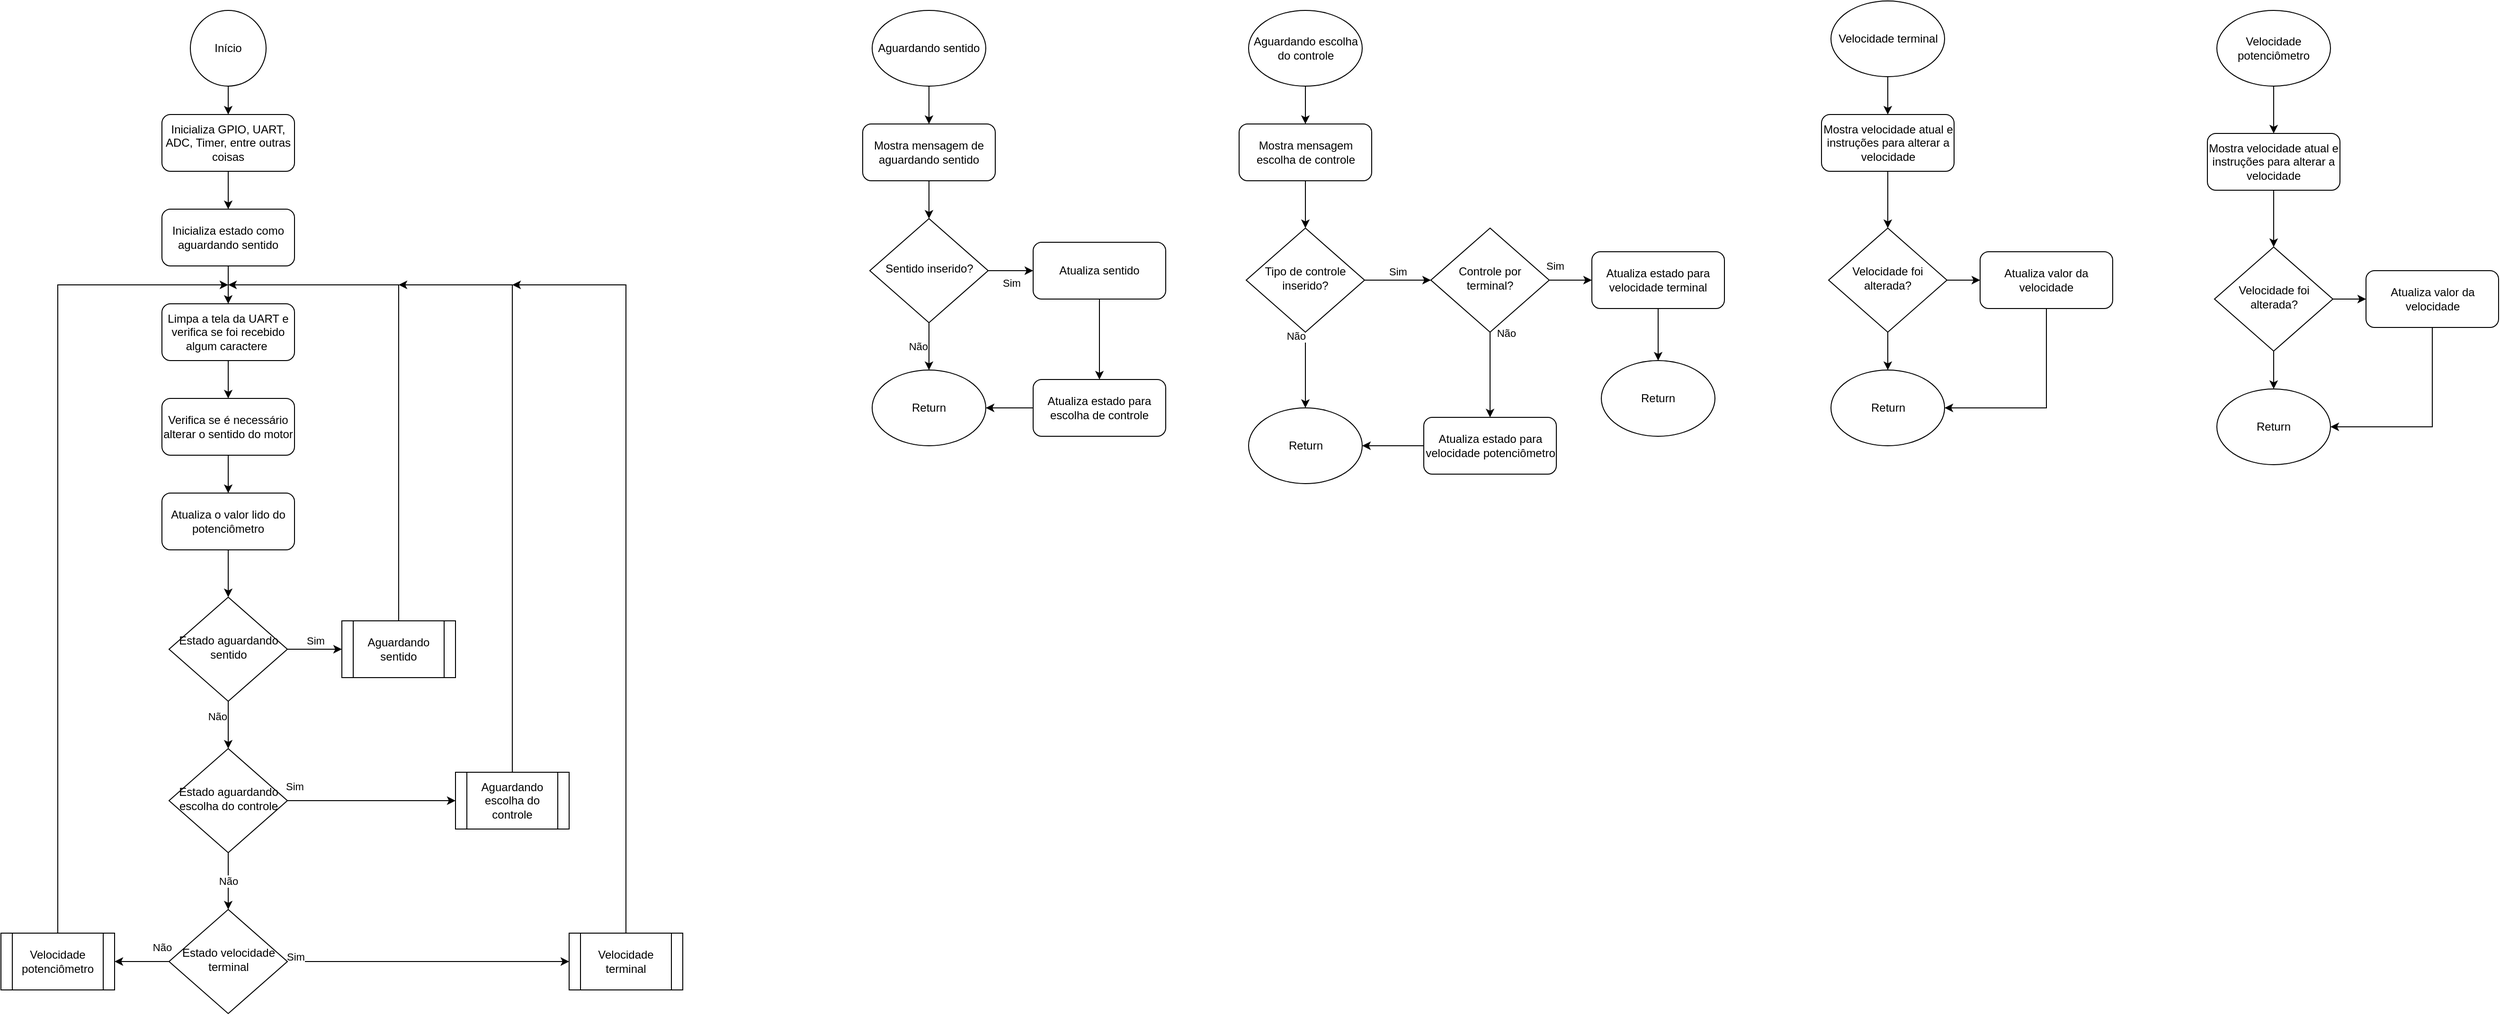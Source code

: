 <mxfile version="20.6.0" type="device"><diagram id="C5RBs43oDa-KdzZeNtuy" name="Page-1"><mxGraphModel dx="2310" dy="1939" grid="1" gridSize="10" guides="1" tooltips="1" connect="1" arrows="1" fold="1" page="1" pageScale="1" pageWidth="827" pageHeight="1169" math="0" shadow="0"><root><mxCell id="WIyWlLk6GJQsqaUBKTNV-0"/><mxCell id="WIyWlLk6GJQsqaUBKTNV-1" parent="WIyWlLk6GJQsqaUBKTNV-0"/><mxCell id="Qu8EdPr0NDhW-E1s05Qq-27" value="" style="edgeStyle=orthogonalEdgeStyle;rounded=0;orthogonalLoop=1;jettySize=auto;html=1;" parent="WIyWlLk6GJQsqaUBKTNV-1" source="WIyWlLk6GJQsqaUBKTNV-3" target="Qu8EdPr0NDhW-E1s05Qq-26" edge="1"><mxGeometry relative="1" as="geometry"/></mxCell><mxCell id="WIyWlLk6GJQsqaUBKTNV-3" value="Inicializa GPIO, UART, ADC, Timer, entre outras coisas" style="rounded=1;whiteSpace=wrap;html=1;fontSize=12;glass=0;strokeWidth=1;shadow=0;" parent="WIyWlLk6GJQsqaUBKTNV-1" vertex="1"><mxGeometry x="150" y="70" width="140" height="60" as="geometry"/></mxCell><mxCell id="Qu8EdPr0NDhW-E1s05Qq-71" value="" style="edgeStyle=orthogonalEdgeStyle;rounded=0;orthogonalLoop=1;jettySize=auto;html=1;" parent="WIyWlLk6GJQsqaUBKTNV-1" source="WIyWlLk6GJQsqaUBKTNV-7" target="Qu8EdPr0NDhW-E1s05Qq-1" edge="1"><mxGeometry relative="1" as="geometry"/></mxCell><mxCell id="WIyWlLk6GJQsqaUBKTNV-7" value="Limpa a tela da UART e verifica se foi recebido algum caractere&amp;nbsp;" style="rounded=1;whiteSpace=wrap;html=1;fontSize=12;glass=0;strokeWidth=1;shadow=0;" parent="WIyWlLk6GJQsqaUBKTNV-1" vertex="1"><mxGeometry x="150" y="270" width="140" height="60" as="geometry"/></mxCell><mxCell id="S4pw6s06OAykJ6dRfJ4l-0" value="" style="edgeStyle=orthogonalEdgeStyle;rounded=0;orthogonalLoop=1;jettySize=auto;html=1;" edge="1" parent="WIyWlLk6GJQsqaUBKTNV-1" source="Qu8EdPr0NDhW-E1s05Qq-0" target="Qu8EdPr0NDhW-E1s05Qq-73"><mxGeometry relative="1" as="geometry"/></mxCell><mxCell id="Qu8EdPr0NDhW-E1s05Qq-0" value="Atualiza o valor lido do potenciômetro" style="rounded=1;whiteSpace=wrap;html=1;fontSize=12;glass=0;strokeWidth=1;shadow=0;" parent="WIyWlLk6GJQsqaUBKTNV-1" vertex="1"><mxGeometry x="150" y="470" width="140" height="60" as="geometry"/></mxCell><mxCell id="Qu8EdPr0NDhW-E1s05Qq-72" value="" style="edgeStyle=orthogonalEdgeStyle;rounded=0;orthogonalLoop=1;jettySize=auto;html=1;" parent="WIyWlLk6GJQsqaUBKTNV-1" source="Qu8EdPr0NDhW-E1s05Qq-1" target="Qu8EdPr0NDhW-E1s05Qq-0" edge="1"><mxGeometry relative="1" as="geometry"/></mxCell><mxCell id="Qu8EdPr0NDhW-E1s05Qq-1" value="Verifica se é necessário alterar o sentido do motor" style="rounded=1;whiteSpace=wrap;html=1;fontSize=12;glass=0;strokeWidth=1;shadow=0;" parent="WIyWlLk6GJQsqaUBKTNV-1" vertex="1"><mxGeometry x="150" y="370" width="140" height="60" as="geometry"/></mxCell><mxCell id="Qu8EdPr0NDhW-E1s05Qq-14" value="" style="edgeStyle=orthogonalEdgeStyle;rounded=0;orthogonalLoop=1;jettySize=auto;html=1;" parent="WIyWlLk6GJQsqaUBKTNV-1" source="Qu8EdPr0NDhW-E1s05Qq-3" target="Qu8EdPr0NDhW-E1s05Qq-8" edge="1"><mxGeometry relative="1" as="geometry"/></mxCell><mxCell id="Qu8EdPr0NDhW-E1s05Qq-3" value="Mostra mensagem de aguardando sentido" style="rounded=1;whiteSpace=wrap;html=1;fontSize=12;glass=0;strokeWidth=1;shadow=0;" parent="WIyWlLk6GJQsqaUBKTNV-1" vertex="1"><mxGeometry x="890" y="80" width="140" height="60" as="geometry"/></mxCell><mxCell id="Qu8EdPr0NDhW-E1s05Qq-6" value="" style="edgeStyle=orthogonalEdgeStyle;rounded=0;orthogonalLoop=1;jettySize=auto;html=1;" parent="WIyWlLk6GJQsqaUBKTNV-1" source="Qu8EdPr0NDhW-E1s05Qq-5" target="WIyWlLk6GJQsqaUBKTNV-3" edge="1"><mxGeometry relative="1" as="geometry"/></mxCell><mxCell id="Qu8EdPr0NDhW-E1s05Qq-5" value="Início" style="ellipse;whiteSpace=wrap;html=1;aspect=fixed;" parent="WIyWlLk6GJQsqaUBKTNV-1" vertex="1"><mxGeometry x="180" y="-40" width="80" height="80" as="geometry"/></mxCell><mxCell id="Qu8EdPr0NDhW-E1s05Qq-19" value="" style="edgeStyle=orthogonalEdgeStyle;rounded=0;orthogonalLoop=1;jettySize=auto;html=1;" parent="WIyWlLk6GJQsqaUBKTNV-1" source="Qu8EdPr0NDhW-E1s05Qq-7" target="Qu8EdPr0NDhW-E1s05Qq-3" edge="1"><mxGeometry relative="1" as="geometry"/></mxCell><mxCell id="Qu8EdPr0NDhW-E1s05Qq-7" value="Aguardando sentido" style="ellipse;whiteSpace=wrap;html=1;" parent="WIyWlLk6GJQsqaUBKTNV-1" vertex="1"><mxGeometry x="900" y="-40" width="120" height="80" as="geometry"/></mxCell><mxCell id="Qu8EdPr0NDhW-E1s05Qq-11" value="Sim" style="edgeStyle=orthogonalEdgeStyle;rounded=0;orthogonalLoop=1;jettySize=auto;html=1;verticalAlign=top;" parent="WIyWlLk6GJQsqaUBKTNV-1" source="Qu8EdPr0NDhW-E1s05Qq-8" target="Qu8EdPr0NDhW-E1s05Qq-9" edge="1"><mxGeometry relative="1" as="geometry"/></mxCell><mxCell id="Qu8EdPr0NDhW-E1s05Qq-12" value="Não" style="edgeStyle=orthogonalEdgeStyle;rounded=0;orthogonalLoop=1;jettySize=auto;html=1;verticalAlign=middle;align=right;" parent="WIyWlLk6GJQsqaUBKTNV-1" source="Qu8EdPr0NDhW-E1s05Qq-8" target="Qu8EdPr0NDhW-E1s05Qq-10" edge="1"><mxGeometry relative="1" as="geometry"/></mxCell><mxCell id="Qu8EdPr0NDhW-E1s05Qq-8" value="Sentido inserido?" style="rhombus;whiteSpace=wrap;html=1;shadow=0;fontFamily=Helvetica;fontSize=12;align=center;strokeWidth=1;spacing=6;spacingTop=-4;" parent="WIyWlLk6GJQsqaUBKTNV-1" vertex="1"><mxGeometry x="897.5" y="180" width="125" height="110" as="geometry"/></mxCell><mxCell id="Qu8EdPr0NDhW-E1s05Qq-23" value="" style="edgeStyle=orthogonalEdgeStyle;rounded=0;orthogonalLoop=1;jettySize=auto;html=1;" parent="WIyWlLk6GJQsqaUBKTNV-1" source="Qu8EdPr0NDhW-E1s05Qq-9" target="Qu8EdPr0NDhW-E1s05Qq-22" edge="1"><mxGeometry relative="1" as="geometry"/></mxCell><mxCell id="Qu8EdPr0NDhW-E1s05Qq-9" value="Atualiza sentido" style="rounded=1;whiteSpace=wrap;html=1;fontSize=12;glass=0;strokeWidth=1;shadow=0;" parent="WIyWlLk6GJQsqaUBKTNV-1" vertex="1"><mxGeometry x="1070" y="205" width="140" height="60" as="geometry"/></mxCell><mxCell id="Qu8EdPr0NDhW-E1s05Qq-10" value="Return" style="ellipse;whiteSpace=wrap;html=1;" parent="WIyWlLk6GJQsqaUBKTNV-1" vertex="1"><mxGeometry x="900" y="340" width="120" height="80" as="geometry"/></mxCell><mxCell id="S4pw6s06OAykJ6dRfJ4l-2" style="edgeStyle=elbowEdgeStyle;rounded=0;orthogonalLoop=1;jettySize=auto;html=1;" edge="1" parent="WIyWlLk6GJQsqaUBKTNV-1" source="Qu8EdPr0NDhW-E1s05Qq-15"><mxGeometry relative="1" as="geometry"><mxPoint x="220" y="250" as="targetPoint"/><Array as="points"><mxPoint x="400" y="320"/></Array></mxGeometry></mxCell><mxCell id="Qu8EdPr0NDhW-E1s05Qq-15" value="Aguardando sentido" style="shape=process;whiteSpace=wrap;html=1;backgroundOutline=1;" parent="WIyWlLk6GJQsqaUBKTNV-1" vertex="1"><mxGeometry x="340" y="605" width="120" height="60" as="geometry"/></mxCell><mxCell id="Qu8EdPr0NDhW-E1s05Qq-45" value="" style="edgeStyle=orthogonalEdgeStyle;rounded=0;orthogonalLoop=1;jettySize=auto;html=1;" parent="WIyWlLk6GJQsqaUBKTNV-1" source="Qu8EdPr0NDhW-E1s05Qq-17" target="Qu8EdPr0NDhW-E1s05Qq-20" edge="1"><mxGeometry relative="1" as="geometry"/></mxCell><mxCell id="Qu8EdPr0NDhW-E1s05Qq-17" value="Aguardando escolha do controle" style="ellipse;whiteSpace=wrap;html=1;" parent="WIyWlLk6GJQsqaUBKTNV-1" vertex="1"><mxGeometry x="1297.5" y="-40" width="120" height="80" as="geometry"/></mxCell><mxCell id="S4pw6s06OAykJ6dRfJ4l-6" style="edgeStyle=elbowEdgeStyle;rounded=0;orthogonalLoop=1;jettySize=auto;html=1;exitX=0.5;exitY=0;exitDx=0;exitDy=0;" edge="1" parent="WIyWlLk6GJQsqaUBKTNV-1" source="Qu8EdPr0NDhW-E1s05Qq-18"><mxGeometry relative="1" as="geometry"><mxPoint x="400" y="250" as="targetPoint"/><Array as="points"><mxPoint x="520" y="680"/><mxPoint x="690" y="300"/></Array></mxGeometry></mxCell><mxCell id="Qu8EdPr0NDhW-E1s05Qq-18" value="Aguardando escolha do controle" style="shape=process;whiteSpace=wrap;html=1;backgroundOutline=1;" parent="WIyWlLk6GJQsqaUBKTNV-1" vertex="1"><mxGeometry x="460" y="765" width="120" height="60" as="geometry"/></mxCell><mxCell id="Qu8EdPr0NDhW-E1s05Qq-46" value="" style="edgeStyle=orthogonalEdgeStyle;rounded=0;orthogonalLoop=1;jettySize=auto;html=1;" parent="WIyWlLk6GJQsqaUBKTNV-1" source="Qu8EdPr0NDhW-E1s05Qq-20" target="Qu8EdPr0NDhW-E1s05Qq-21" edge="1"><mxGeometry relative="1" as="geometry"/></mxCell><mxCell id="Qu8EdPr0NDhW-E1s05Qq-20" value="Mostra mensagem escolha de controle" style="rounded=1;whiteSpace=wrap;html=1;fontSize=12;glass=0;strokeWidth=1;shadow=0;" parent="WIyWlLk6GJQsqaUBKTNV-1" vertex="1"><mxGeometry x="1287.5" y="80" width="140" height="60" as="geometry"/></mxCell><mxCell id="Qu8EdPr0NDhW-E1s05Qq-30" value="Sim" style="edgeStyle=orthogonalEdgeStyle;rounded=0;orthogonalLoop=1;jettySize=auto;html=1;verticalAlign=bottom;" parent="WIyWlLk6GJQsqaUBKTNV-1" source="Qu8EdPr0NDhW-E1s05Qq-21" target="Qu8EdPr0NDhW-E1s05Qq-29" edge="1"><mxGeometry relative="1" as="geometry"/></mxCell><mxCell id="Qu8EdPr0NDhW-E1s05Qq-41" value="" style="edgeStyle=orthogonalEdgeStyle;rounded=0;orthogonalLoop=1;jettySize=auto;html=1;verticalAlign=top;" parent="WIyWlLk6GJQsqaUBKTNV-1" source="Qu8EdPr0NDhW-E1s05Qq-21" target="Qu8EdPr0NDhW-E1s05Qq-35" edge="1"><mxGeometry relative="1" as="geometry"/></mxCell><mxCell id="Qu8EdPr0NDhW-E1s05Qq-47" value="Não" style="edgeLabel;html=1;align=right;verticalAlign=bottom;resizable=0;points=[];" parent="Qu8EdPr0NDhW-E1s05Qq-41" vertex="1" connectable="0"><mxGeometry x="-0.684" y="1" relative="1" as="geometry"><mxPoint as="offset"/></mxGeometry></mxCell><mxCell id="Qu8EdPr0NDhW-E1s05Qq-21" value="Tipo de controle inserido?" style="rhombus;whiteSpace=wrap;html=1;shadow=0;fontFamily=Helvetica;fontSize=12;align=center;strokeWidth=1;spacing=6;spacingTop=-4;" parent="WIyWlLk6GJQsqaUBKTNV-1" vertex="1"><mxGeometry x="1295" y="190" width="125" height="110" as="geometry"/></mxCell><mxCell id="Qu8EdPr0NDhW-E1s05Qq-24" value="" style="edgeStyle=orthogonalEdgeStyle;rounded=0;orthogonalLoop=1;jettySize=auto;html=1;" parent="WIyWlLk6GJQsqaUBKTNV-1" source="Qu8EdPr0NDhW-E1s05Qq-22" target="Qu8EdPr0NDhW-E1s05Qq-10" edge="1"><mxGeometry relative="1" as="geometry"/></mxCell><mxCell id="Qu8EdPr0NDhW-E1s05Qq-22" value="Atualiza estado para escolha de controle" style="rounded=1;whiteSpace=wrap;html=1;fontSize=12;glass=0;strokeWidth=1;shadow=0;" parent="WIyWlLk6GJQsqaUBKTNV-1" vertex="1"><mxGeometry x="1070" y="350" width="140" height="60" as="geometry"/></mxCell><mxCell id="Qu8EdPr0NDhW-E1s05Qq-70" value="" style="edgeStyle=orthogonalEdgeStyle;rounded=0;orthogonalLoop=1;jettySize=auto;html=1;" parent="WIyWlLk6GJQsqaUBKTNV-1" source="Qu8EdPr0NDhW-E1s05Qq-26" target="WIyWlLk6GJQsqaUBKTNV-7" edge="1"><mxGeometry relative="1" as="geometry"/></mxCell><mxCell id="Qu8EdPr0NDhW-E1s05Qq-26" value="Inicializa estado como aguardando sentido" style="rounded=1;whiteSpace=wrap;html=1;fontSize=12;glass=0;strokeWidth=1;shadow=0;" parent="WIyWlLk6GJQsqaUBKTNV-1" vertex="1"><mxGeometry x="150" y="170" width="140" height="60" as="geometry"/></mxCell><mxCell id="Qu8EdPr0NDhW-E1s05Qq-34" value="Não" style="edgeStyle=orthogonalEdgeStyle;rounded=0;orthogonalLoop=1;jettySize=auto;html=1;verticalAlign=bottom;align=right;entryX=0.5;entryY=0;entryDx=0;entryDy=0;" parent="WIyWlLk6GJQsqaUBKTNV-1" source="Qu8EdPr0NDhW-E1s05Qq-29" target="Qu8EdPr0NDhW-E1s05Qq-36" edge="1"><mxGeometry x="-0.789" y="28" relative="1" as="geometry"><mxPoint x="1552.5" y="360" as="targetPoint"/><mxPoint as="offset"/></mxGeometry></mxCell><mxCell id="S4pw6s06OAykJ6dRfJ4l-12" value="Sim" style="edgeStyle=elbowEdgeStyle;rounded=0;orthogonalLoop=1;jettySize=auto;html=1;" edge="1" parent="WIyWlLk6GJQsqaUBKTNV-1" source="Qu8EdPr0NDhW-E1s05Qq-29" target="Qu8EdPr0NDhW-E1s05Qq-37"><mxGeometry x="-0.778" y="15" relative="1" as="geometry"><mxPoint x="1" as="offset"/></mxGeometry></mxCell><mxCell id="Qu8EdPr0NDhW-E1s05Qq-29" value="Controle por terminal?" style="rhombus;whiteSpace=wrap;html=1;shadow=0;fontFamily=Helvetica;fontSize=12;align=center;strokeWidth=1;spacing=6;spacingTop=-4;" parent="WIyWlLk6GJQsqaUBKTNV-1" vertex="1"><mxGeometry x="1490" y="190" width="125" height="110" as="geometry"/></mxCell><mxCell id="Qu8EdPr0NDhW-E1s05Qq-35" value="Return" style="ellipse;whiteSpace=wrap;html=1;" parent="WIyWlLk6GJQsqaUBKTNV-1" vertex="1"><mxGeometry x="1297.5" y="380" width="120" height="80" as="geometry"/></mxCell><mxCell id="Qu8EdPr0NDhW-E1s05Qq-42" value="" style="edgeStyle=orthogonalEdgeStyle;rounded=0;orthogonalLoop=1;jettySize=auto;html=1;" parent="WIyWlLk6GJQsqaUBKTNV-1" source="Qu8EdPr0NDhW-E1s05Qq-36" target="Qu8EdPr0NDhW-E1s05Qq-35" edge="1"><mxGeometry relative="1" as="geometry"/></mxCell><mxCell id="Qu8EdPr0NDhW-E1s05Qq-36" value="Atualiza estado para velocidade potenciômetro" style="rounded=1;whiteSpace=wrap;html=1;fontSize=12;glass=0;strokeWidth=1;shadow=0;" parent="WIyWlLk6GJQsqaUBKTNV-1" vertex="1"><mxGeometry x="1482.5" y="390" width="140" height="60" as="geometry"/></mxCell><mxCell id="Qu8EdPr0NDhW-E1s05Qq-44" value="" style="edgeStyle=orthogonalEdgeStyle;rounded=0;orthogonalLoop=1;jettySize=auto;html=1;" parent="WIyWlLk6GJQsqaUBKTNV-1" source="Qu8EdPr0NDhW-E1s05Qq-37" target="Qu8EdPr0NDhW-E1s05Qq-43" edge="1"><mxGeometry relative="1" as="geometry"/></mxCell><mxCell id="Qu8EdPr0NDhW-E1s05Qq-37" value="Atualiza estado para velocidade terminal" style="rounded=1;whiteSpace=wrap;html=1;fontSize=12;glass=0;strokeWidth=1;shadow=0;" parent="WIyWlLk6GJQsqaUBKTNV-1" vertex="1"><mxGeometry x="1660" y="215" width="140" height="60" as="geometry"/></mxCell><mxCell id="Qu8EdPr0NDhW-E1s05Qq-43" value="Return" style="ellipse;whiteSpace=wrap;html=1;" parent="WIyWlLk6GJQsqaUBKTNV-1" vertex="1"><mxGeometry x="1670" y="330" width="120" height="80" as="geometry"/></mxCell><mxCell id="Qu8EdPr0NDhW-E1s05Qq-58" value="" style="edgeStyle=orthogonalEdgeStyle;rounded=0;orthogonalLoop=1;jettySize=auto;html=1;" parent="WIyWlLk6GJQsqaUBKTNV-1" source="Qu8EdPr0NDhW-E1s05Qq-49" target="Qu8EdPr0NDhW-E1s05Qq-51" edge="1"><mxGeometry relative="1" as="geometry"/></mxCell><mxCell id="Qu8EdPr0NDhW-E1s05Qq-49" value="Velocidade terminal" style="ellipse;whiteSpace=wrap;html=1;" parent="WIyWlLk6GJQsqaUBKTNV-1" vertex="1"><mxGeometry x="1912.5" y="-50" width="120" height="80" as="geometry"/></mxCell><mxCell id="Qu8EdPr0NDhW-E1s05Qq-69" value="" style="edgeStyle=orthogonalEdgeStyle;rounded=0;orthogonalLoop=1;jettySize=auto;html=1;" parent="WIyWlLk6GJQsqaUBKTNV-1" source="Qu8EdPr0NDhW-E1s05Qq-50" target="Qu8EdPr0NDhW-E1s05Qq-62" edge="1"><mxGeometry relative="1" as="geometry"/></mxCell><mxCell id="Qu8EdPr0NDhW-E1s05Qq-50" value="Velocidade potenciômetro" style="ellipse;whiteSpace=wrap;html=1;" parent="WIyWlLk6GJQsqaUBKTNV-1" vertex="1"><mxGeometry x="2320" y="-40" width="120" height="80" as="geometry"/></mxCell><mxCell id="Qu8EdPr0NDhW-E1s05Qq-57" value="" style="edgeStyle=orthogonalEdgeStyle;rounded=0;orthogonalLoop=1;jettySize=auto;html=1;" parent="WIyWlLk6GJQsqaUBKTNV-1" source="Qu8EdPr0NDhW-E1s05Qq-51" target="Qu8EdPr0NDhW-E1s05Qq-52" edge="1"><mxGeometry relative="1" as="geometry"/></mxCell><mxCell id="Qu8EdPr0NDhW-E1s05Qq-51" value="Mostra velocidade atual e instruções para alterar a velocidade" style="rounded=1;whiteSpace=wrap;html=1;fontSize=12;glass=0;strokeWidth=1;shadow=0;" parent="WIyWlLk6GJQsqaUBKTNV-1" vertex="1"><mxGeometry x="1902.5" y="70" width="140" height="60" as="geometry"/></mxCell><mxCell id="Qu8EdPr0NDhW-E1s05Qq-55" value="" style="edgeStyle=orthogonalEdgeStyle;rounded=0;orthogonalLoop=1;jettySize=auto;html=1;" parent="WIyWlLk6GJQsqaUBKTNV-1" source="Qu8EdPr0NDhW-E1s05Qq-52" target="Qu8EdPr0NDhW-E1s05Qq-54" edge="1"><mxGeometry relative="1" as="geometry"/></mxCell><mxCell id="Qu8EdPr0NDhW-E1s05Qq-56" value="" style="edgeStyle=orthogonalEdgeStyle;rounded=0;orthogonalLoop=1;jettySize=auto;html=1;" parent="WIyWlLk6GJQsqaUBKTNV-1" source="Qu8EdPr0NDhW-E1s05Qq-52" target="Qu8EdPr0NDhW-E1s05Qq-53" edge="1"><mxGeometry relative="1" as="geometry"/></mxCell><mxCell id="Qu8EdPr0NDhW-E1s05Qq-52" value="Velocidade foi alterada?" style="rhombus;whiteSpace=wrap;html=1;shadow=0;fontFamily=Helvetica;fontSize=12;align=center;strokeWidth=1;spacing=6;spacingTop=-4;" parent="WIyWlLk6GJQsqaUBKTNV-1" vertex="1"><mxGeometry x="1910" y="190" width="125" height="110" as="geometry"/></mxCell><mxCell id="Qu8EdPr0NDhW-E1s05Qq-60" style="edgeStyle=orthogonalEdgeStyle;rounded=0;orthogonalLoop=1;jettySize=auto;html=1;entryX=1;entryY=0.5;entryDx=0;entryDy=0;" parent="WIyWlLk6GJQsqaUBKTNV-1" source="Qu8EdPr0NDhW-E1s05Qq-53" target="Qu8EdPr0NDhW-E1s05Qq-54" edge="1"><mxGeometry relative="1" as="geometry"><Array as="points"><mxPoint x="2140" y="380"/></Array></mxGeometry></mxCell><mxCell id="Qu8EdPr0NDhW-E1s05Qq-53" value="Atualiza valor da velocidade" style="rounded=1;whiteSpace=wrap;html=1;fontSize=12;glass=0;strokeWidth=1;shadow=0;" parent="WIyWlLk6GJQsqaUBKTNV-1" vertex="1"><mxGeometry x="2070" y="215" width="140" height="60" as="geometry"/></mxCell><mxCell id="Qu8EdPr0NDhW-E1s05Qq-54" value="Return" style="ellipse;whiteSpace=wrap;html=1;" parent="WIyWlLk6GJQsqaUBKTNV-1" vertex="1"><mxGeometry x="1912.5" y="340" width="120" height="80" as="geometry"/></mxCell><mxCell id="Qu8EdPr0NDhW-E1s05Qq-61" value="" style="edgeStyle=orthogonalEdgeStyle;rounded=0;orthogonalLoop=1;jettySize=auto;html=1;" parent="WIyWlLk6GJQsqaUBKTNV-1" source="Qu8EdPr0NDhW-E1s05Qq-62" target="Qu8EdPr0NDhW-E1s05Qq-65" edge="1"><mxGeometry relative="1" as="geometry"/></mxCell><mxCell id="Qu8EdPr0NDhW-E1s05Qq-62" value="Mostra velocidade atual e instruções para alterar a velocidade" style="rounded=1;whiteSpace=wrap;html=1;fontSize=12;glass=0;strokeWidth=1;shadow=0;" parent="WIyWlLk6GJQsqaUBKTNV-1" vertex="1"><mxGeometry x="2310" y="90" width="140" height="60" as="geometry"/></mxCell><mxCell id="Qu8EdPr0NDhW-E1s05Qq-63" value="" style="edgeStyle=orthogonalEdgeStyle;rounded=0;orthogonalLoop=1;jettySize=auto;html=1;" parent="WIyWlLk6GJQsqaUBKTNV-1" source="Qu8EdPr0NDhW-E1s05Qq-65" target="Qu8EdPr0NDhW-E1s05Qq-68" edge="1"><mxGeometry relative="1" as="geometry"/></mxCell><mxCell id="Qu8EdPr0NDhW-E1s05Qq-64" value="" style="edgeStyle=orthogonalEdgeStyle;rounded=0;orthogonalLoop=1;jettySize=auto;html=1;" parent="WIyWlLk6GJQsqaUBKTNV-1" source="Qu8EdPr0NDhW-E1s05Qq-65" target="Qu8EdPr0NDhW-E1s05Qq-67" edge="1"><mxGeometry relative="1" as="geometry"/></mxCell><mxCell id="Qu8EdPr0NDhW-E1s05Qq-65" value="Velocidade foi alterada?" style="rhombus;whiteSpace=wrap;html=1;shadow=0;fontFamily=Helvetica;fontSize=12;align=center;strokeWidth=1;spacing=6;spacingTop=-4;" parent="WIyWlLk6GJQsqaUBKTNV-1" vertex="1"><mxGeometry x="2317.5" y="210" width="125" height="110" as="geometry"/></mxCell><mxCell id="Qu8EdPr0NDhW-E1s05Qq-66" style="edgeStyle=orthogonalEdgeStyle;rounded=0;orthogonalLoop=1;jettySize=auto;html=1;entryX=1;entryY=0.5;entryDx=0;entryDy=0;" parent="WIyWlLk6GJQsqaUBKTNV-1" source="Qu8EdPr0NDhW-E1s05Qq-67" target="Qu8EdPr0NDhW-E1s05Qq-68" edge="1"><mxGeometry relative="1" as="geometry"><Array as="points"><mxPoint x="2547.5" y="400"/></Array></mxGeometry></mxCell><mxCell id="Qu8EdPr0NDhW-E1s05Qq-67" value="Atualiza valor da velocidade" style="rounded=1;whiteSpace=wrap;html=1;fontSize=12;glass=0;strokeWidth=1;shadow=0;" parent="WIyWlLk6GJQsqaUBKTNV-1" vertex="1"><mxGeometry x="2477.5" y="235" width="140" height="60" as="geometry"/></mxCell><mxCell id="Qu8EdPr0NDhW-E1s05Qq-68" value="Return" style="ellipse;whiteSpace=wrap;html=1;" parent="WIyWlLk6GJQsqaUBKTNV-1" vertex="1"><mxGeometry x="2320" y="360" width="120" height="80" as="geometry"/></mxCell><mxCell id="S4pw6s06OAykJ6dRfJ4l-1" value="Sim" style="edgeStyle=orthogonalEdgeStyle;rounded=0;orthogonalLoop=1;jettySize=auto;html=1;verticalAlign=bottom;" edge="1" parent="WIyWlLk6GJQsqaUBKTNV-1" source="Qu8EdPr0NDhW-E1s05Qq-73" target="Qu8EdPr0NDhW-E1s05Qq-15"><mxGeometry relative="1" as="geometry"/></mxCell><mxCell id="S4pw6s06OAykJ6dRfJ4l-4" value="Não" style="edgeStyle=elbowEdgeStyle;rounded=0;orthogonalLoop=1;jettySize=auto;html=1;verticalAlign=bottom;align=right;" edge="1" parent="WIyWlLk6GJQsqaUBKTNV-1" source="Qu8EdPr0NDhW-E1s05Qq-73" target="S4pw6s06OAykJ6dRfJ4l-3"><mxGeometry relative="1" as="geometry"/></mxCell><mxCell id="Qu8EdPr0NDhW-E1s05Qq-73" value="Estado aguardando sentido" style="rhombus;whiteSpace=wrap;html=1;shadow=0;fontFamily=Helvetica;fontSize=12;align=center;strokeWidth=1;spacing=6;spacingTop=-4;" parent="WIyWlLk6GJQsqaUBKTNV-1" vertex="1"><mxGeometry x="157.5" y="580" width="125" height="110" as="geometry"/></mxCell><mxCell id="S4pw6s06OAykJ6dRfJ4l-5" value="" style="edgeStyle=elbowEdgeStyle;rounded=0;orthogonalLoop=1;jettySize=auto;html=1;verticalAlign=middle;align=left;" edge="1" parent="WIyWlLk6GJQsqaUBKTNV-1" source="S4pw6s06OAykJ6dRfJ4l-3" target="Qu8EdPr0NDhW-E1s05Qq-18"><mxGeometry relative="1" as="geometry"/></mxCell><mxCell id="S4pw6s06OAykJ6dRfJ4l-10" value="Sim" style="edgeLabel;html=1;align=center;verticalAlign=middle;resizable=0;points=[];" vertex="1" connectable="0" parent="S4pw6s06OAykJ6dRfJ4l-5"><mxGeometry x="-0.389" y="-4" relative="1" as="geometry"><mxPoint x="-47" y="-19" as="offset"/></mxGeometry></mxCell><mxCell id="S4pw6s06OAykJ6dRfJ4l-13" value="Não" style="edgeStyle=elbowEdgeStyle;rounded=0;orthogonalLoop=1;jettySize=auto;html=1;" edge="1" parent="WIyWlLk6GJQsqaUBKTNV-1" source="S4pw6s06OAykJ6dRfJ4l-3" target="S4pw6s06OAykJ6dRfJ4l-11"><mxGeometry relative="1" as="geometry"><Array as="points"><mxPoint x="200" y="840"/></Array></mxGeometry></mxCell><mxCell id="S4pw6s06OAykJ6dRfJ4l-3" value="Estado aguardando escolha do controle" style="rhombus;whiteSpace=wrap;html=1;shadow=0;fontFamily=Helvetica;fontSize=12;align=center;strokeWidth=1;spacing=6;spacingTop=-4;" vertex="1" parent="WIyWlLk6GJQsqaUBKTNV-1"><mxGeometry x="157.5" y="740" width="125" height="110" as="geometry"/></mxCell><mxCell id="S4pw6s06OAykJ6dRfJ4l-18" style="edgeStyle=elbowEdgeStyle;rounded=0;orthogonalLoop=1;jettySize=auto;html=1;entryX=0;entryY=0.5;entryDx=0;entryDy=0;" edge="1" parent="WIyWlLk6GJQsqaUBKTNV-1" source="S4pw6s06OAykJ6dRfJ4l-11" target="S4pw6s06OAykJ6dRfJ4l-14"><mxGeometry relative="1" as="geometry"/></mxCell><mxCell id="S4pw6s06OAykJ6dRfJ4l-20" value="Sim" style="edgeLabel;html=1;align=center;verticalAlign=middle;resizable=0;points=[];" vertex="1" connectable="0" parent="S4pw6s06OAykJ6dRfJ4l-18"><mxGeometry x="-0.376" relative="1" as="geometry"><mxPoint x="-85" y="-5" as="offset"/></mxGeometry></mxCell><mxCell id="S4pw6s06OAykJ6dRfJ4l-22" value="Não" style="edgeStyle=elbowEdgeStyle;rounded=0;orthogonalLoop=1;jettySize=auto;html=1;" edge="1" parent="WIyWlLk6GJQsqaUBKTNV-1" source="S4pw6s06OAykJ6dRfJ4l-11" target="S4pw6s06OAykJ6dRfJ4l-17"><mxGeometry x="-0.739" y="-15" relative="1" as="geometry"><mxPoint as="offset"/></mxGeometry></mxCell><mxCell id="S4pw6s06OAykJ6dRfJ4l-11" value="Estado velocidade terminal" style="rhombus;whiteSpace=wrap;html=1;shadow=0;fontFamily=Helvetica;fontSize=12;align=center;strokeWidth=1;spacing=6;spacingTop=-4;" vertex="1" parent="WIyWlLk6GJQsqaUBKTNV-1"><mxGeometry x="157.5" y="910" width="125" height="110" as="geometry"/></mxCell><mxCell id="S4pw6s06OAykJ6dRfJ4l-26" style="edgeStyle=orthogonalEdgeStyle;rounded=0;orthogonalLoop=1;jettySize=auto;html=1;" edge="1" parent="WIyWlLk6GJQsqaUBKTNV-1" source="S4pw6s06OAykJ6dRfJ4l-14"><mxGeometry relative="1" as="geometry"><mxPoint x="520" y="250" as="targetPoint"/><Array as="points"><mxPoint x="640" y="250"/></Array></mxGeometry></mxCell><mxCell id="S4pw6s06OAykJ6dRfJ4l-14" value="Velocidade terminal" style="shape=process;whiteSpace=wrap;html=1;backgroundOutline=1;" vertex="1" parent="WIyWlLk6GJQsqaUBKTNV-1"><mxGeometry x="580" y="935" width="120" height="60" as="geometry"/></mxCell><mxCell id="S4pw6s06OAykJ6dRfJ4l-25" style="edgeStyle=orthogonalEdgeStyle;rounded=0;orthogonalLoop=1;jettySize=auto;html=1;" edge="1" parent="WIyWlLk6GJQsqaUBKTNV-1" source="S4pw6s06OAykJ6dRfJ4l-17"><mxGeometry relative="1" as="geometry"><mxPoint x="220" y="250" as="targetPoint"/><Array as="points"><mxPoint x="40" y="250"/></Array></mxGeometry></mxCell><mxCell id="S4pw6s06OAykJ6dRfJ4l-17" value="Velocidade potenciômetro" style="shape=process;whiteSpace=wrap;html=1;backgroundOutline=1;" vertex="1" parent="WIyWlLk6GJQsqaUBKTNV-1"><mxGeometry x="-20" y="935" width="120" height="60" as="geometry"/></mxCell></root></mxGraphModel></diagram></mxfile>